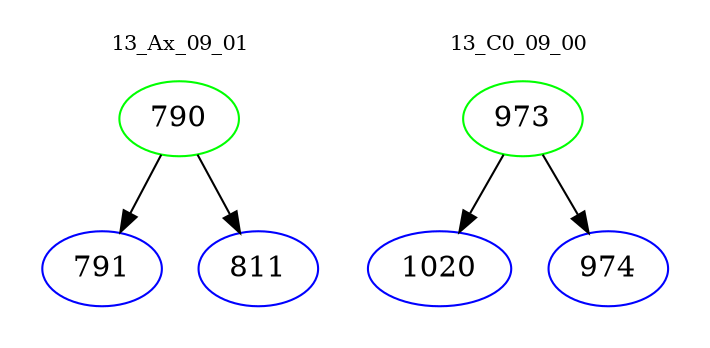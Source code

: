 digraph{
subgraph cluster_0 {
color = white
label = "13_Ax_09_01";
fontsize=10;
T0_790 [label="790", color="green"]
T0_790 -> T0_791 [color="black"]
T0_791 [label="791", color="blue"]
T0_790 -> T0_811 [color="black"]
T0_811 [label="811", color="blue"]
}
subgraph cluster_1 {
color = white
label = "13_C0_09_00";
fontsize=10;
T1_973 [label="973", color="green"]
T1_973 -> T1_1020 [color="black"]
T1_1020 [label="1020", color="blue"]
T1_973 -> T1_974 [color="black"]
T1_974 [label="974", color="blue"]
}
}
